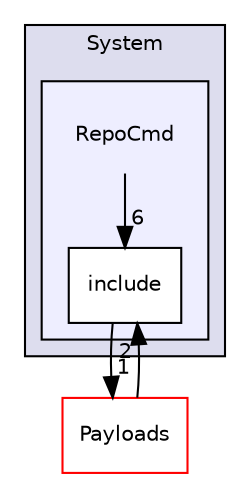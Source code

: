 digraph "RepoCmd" {
  bgcolor=transparent;
  compound=true
  node [ fontsize="10", fontname="Helvetica"];
  edge [ labelfontsize="10", labelfontname="Helvetica"];
  subgraph clusterdir_9af51e3826d4f9e80d9103b2de543e84 {
    graph [ bgcolor="#ddddee", pencolor="black", label="System" fontname="Helvetica", fontsize="10", URL="dir_9af51e3826d4f9e80d9103b2de543e84.html"]
  subgraph clusterdir_ccadba4b3eabb784029e9a07bbf83ed0 {
    graph [ bgcolor="#eeeeff", pencolor="black", label="" URL="dir_ccadba4b3eabb784029e9a07bbf83ed0.html"];
    dir_ccadba4b3eabb784029e9a07bbf83ed0 [shape=plaintext label="RepoCmd"];
    dir_6560dfee6c06bbca61a70a8c69354cfe [shape=box label="include" color="black" fillcolor="white" style="filled" URL="dir_6560dfee6c06bbca61a70a8c69354cfe.html"];
  }
  }
  dir_50dbddc3964bed395c069eeeaf99d62d [shape=box label="Payloads" color="red" URL="dir_50dbddc3964bed395c069eeeaf99d62d.html"];
  dir_50dbddc3964bed395c069eeeaf99d62d->dir_6560dfee6c06bbca61a70a8c69354cfe [headlabel="2", labeldistance=1.5 headhref="dir_000003_000002.html"];
  dir_6560dfee6c06bbca61a70a8c69354cfe->dir_50dbddc3964bed395c069eeeaf99d62d [headlabel="1", labeldistance=1.5 headhref="dir_000002_000003.html"];
  dir_ccadba4b3eabb784029e9a07bbf83ed0->dir_6560dfee6c06bbca61a70a8c69354cfe [headlabel="6", labeldistance=1.5 headhref="dir_000001_000002.html"];
}
